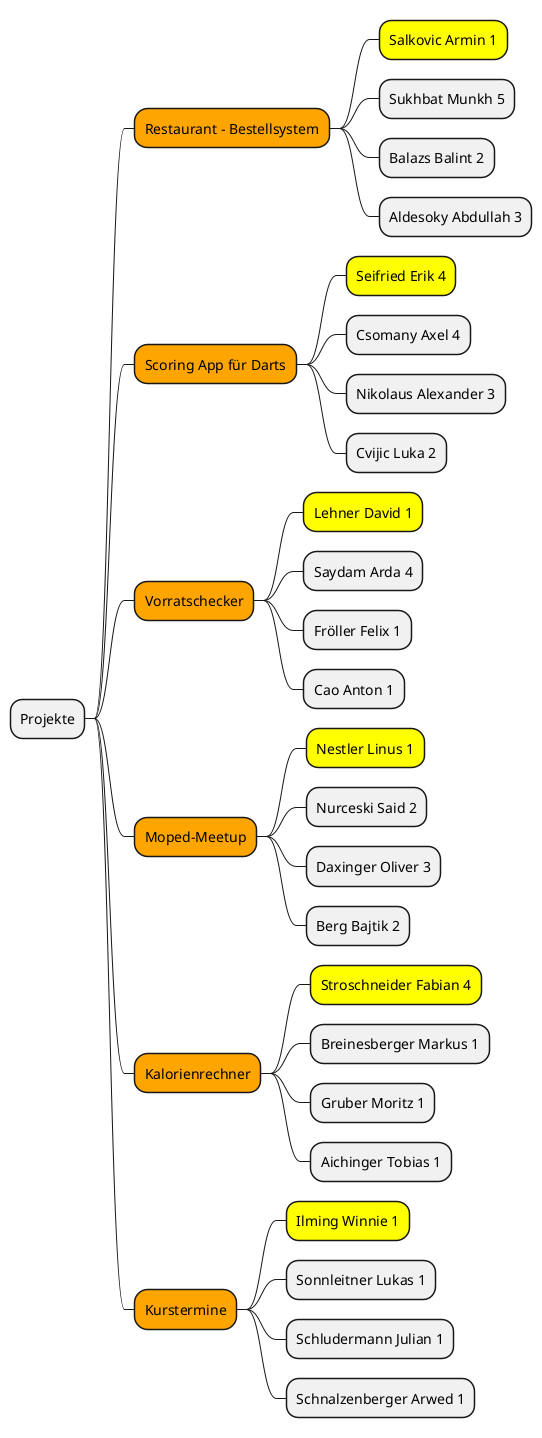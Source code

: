 @startmindmap
* Projekte
**[#Orange] Restaurant - Bestellsystem
***[#yellow] Salkovic Armin 1
*** Sukhbat Munkh 5
*** Balazs Balint 2
*** Aldesoky Abdullah 3
**[#Orange] Scoring App für Darts
***[#yellow] Seifried Erik 4
*** Csomany Axel 4
*** Nikolaus Alexander 3
*** Cvijic Luka 2
**[#Orange] Vorratschecker
***[#yellow] Lehner David 1
*** Saydam Arda 4
*** Fröller Felix 1
*** Cao Anton 1
**[#Orange] Moped-Meetup
***[#yellow] Nestler Linus 1
*** Nurceski Said 2
*** Daxinger Oliver 3
*** Berg Bajtik 2
**[#Orange] Kalorienrechner
***[#yellow] Stroschneider Fabian 4
*** Breinesberger Markus 1
*** Gruber Moritz 1
*** Aichinger Tobias 1
**[#Orange] Kurstermine
***[#yellow] Ilming Winnie 1
*** Sonnleitner Lukas 1
*** Schludermann Julian 1
*** Schnalzenberger Arwed 1








@endmindmap
